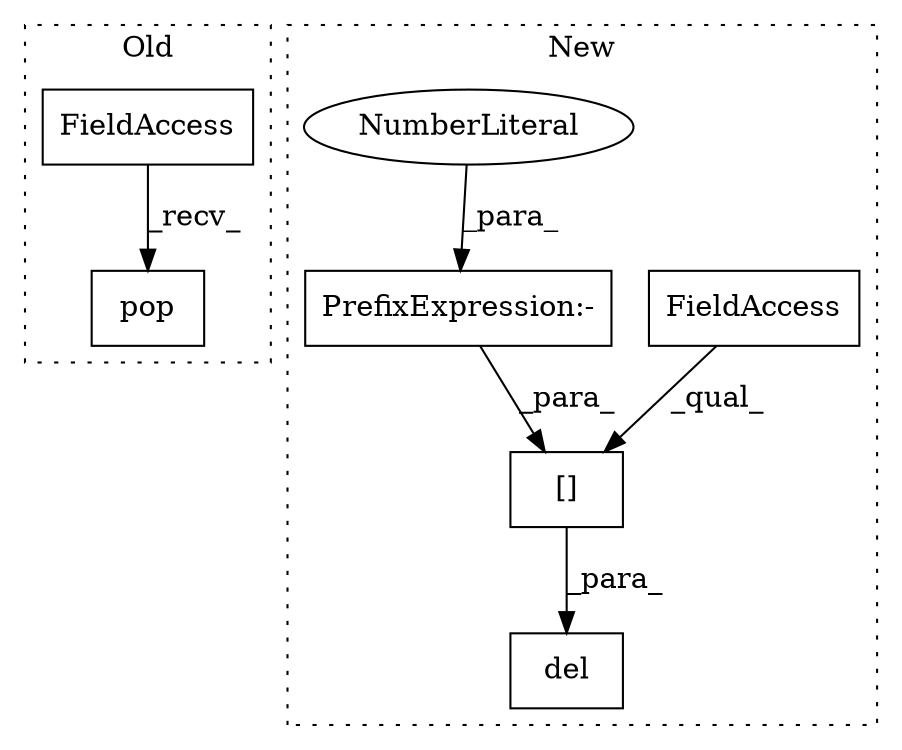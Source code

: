 digraph G {
subgraph cluster0 {
1 [label="pop" a="32" s="3840" l="5" shape="box"];
5 [label="FieldAccess" a="22" s="3823" l="16" shape="box"];
label = "Old";
style="dotted";
}
subgraph cluster1 {
2 [label="del" a="32" s="3823,3848" l="4,1" shape="box"];
3 [label="[]" a="2" s="3827,3847" l="18,1" shape="box"];
4 [label="FieldAccess" a="22" s="3827" l="17" shape="box"];
6 [label="PrefixExpression:-" a="38" s="3845" l="1" shape="box"];
7 [label="NumberLiteral" a="34" s="3846" l="1" shape="ellipse"];
label = "New";
style="dotted";
}
3 -> 2 [label="_para_"];
4 -> 3 [label="_qual_"];
5 -> 1 [label="_recv_"];
6 -> 3 [label="_para_"];
7 -> 6 [label="_para_"];
}